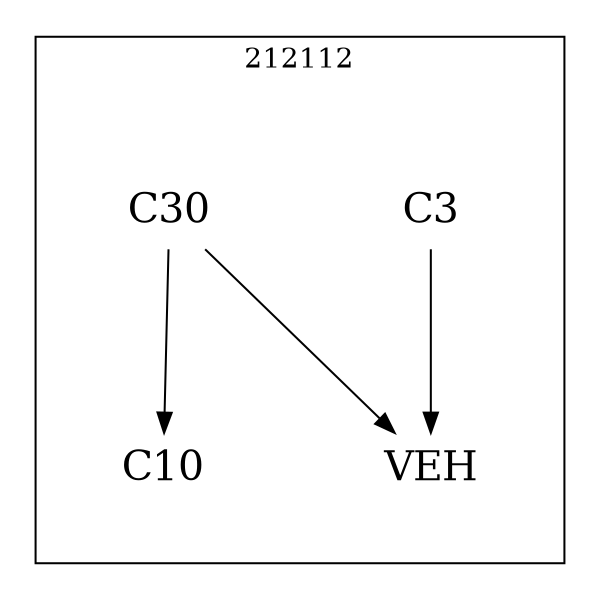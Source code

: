 strict digraph DAGS {
	size = "4,4!" ; ratio ="fill"; subgraph cluster_0{
			labeldoc = "t";
			label = "212112";node	[label= VEH, shape = plaintext, fontsize=20] VEH;node	[label= C3, shape = plaintext, fontsize=20] C3;node	[label= C10, shape = plaintext, fontsize=20] C10;node	[label= C30, shape = plaintext, fontsize=20] C30;
C3->VEH;
C30->VEH;
C30->C10;
	}}